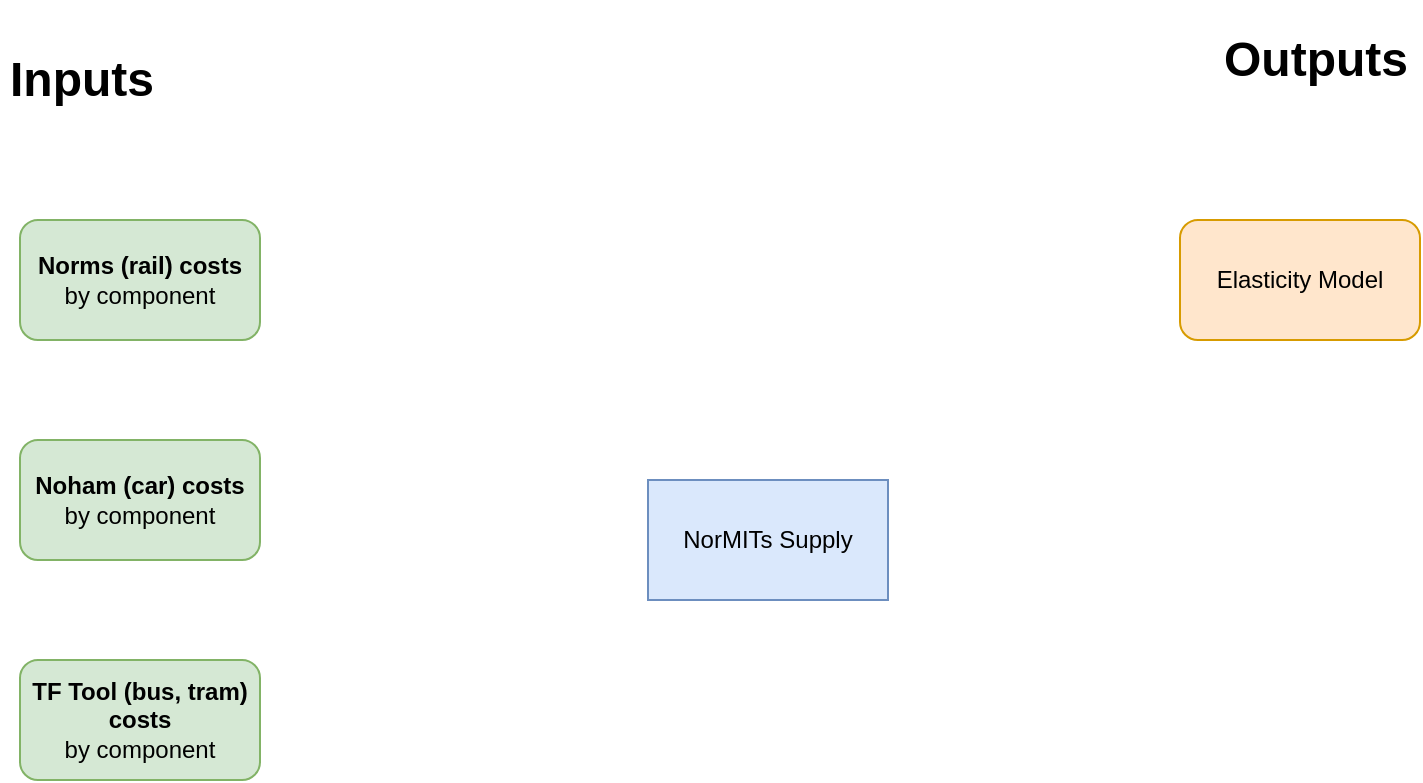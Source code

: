 <mxfile version="14.9.6" type="device"><diagram id="ng6QUe8LsKjFtSb1NZrj" name="Page-1"><mxGraphModel dx="1422" dy="832" grid="1" gridSize="10" guides="1" tooltips="1" connect="1" arrows="1" fold="1" page="1" pageScale="1" pageWidth="827" pageHeight="1169" math="0" shadow="0"><root><mxCell id="0"/><mxCell id="1" parent="0"/><mxCell id="vtY2OY6Wc44oVGDbsz-r-1" value="NorMITs Supply" style="rounded=0;whiteSpace=wrap;html=1;fillColor=#dae8fc;strokeColor=#6c8ebf;" vertex="1" parent="1"><mxGeometry x="354" y="250" width="120" height="60" as="geometry"/></mxCell><mxCell id="vtY2OY6Wc44oVGDbsz-r-2" value="Elasticity Model" style="rounded=1;whiteSpace=wrap;html=1;fillColor=#ffe6cc;strokeColor=#d79b00;" vertex="1" parent="1"><mxGeometry x="620" y="120" width="120" height="60" as="geometry"/></mxCell><mxCell id="vtY2OY6Wc44oVGDbsz-r-3" value="&lt;h1&gt;Outputs&lt;/h1&gt;" style="text;html=1;strokeColor=none;fillColor=none;spacing=5;spacingTop=-20;whiteSpace=wrap;overflow=hidden;rounded=0;" vertex="1" parent="1"><mxGeometry x="637" y="20" width="103" height="40" as="geometry"/></mxCell><mxCell id="vtY2OY6Wc44oVGDbsz-r-4" value="&lt;h1&gt;Inputs&lt;/h1&gt;" style="text;html=1;strokeColor=none;fillColor=none;spacing=5;spacingTop=-20;whiteSpace=wrap;overflow=hidden;rounded=0;" vertex="1" parent="1"><mxGeometry x="30" y="30" width="190" height="40" as="geometry"/></mxCell><mxCell id="vtY2OY6Wc44oVGDbsz-r-7" value="&lt;b&gt;Norms (rail) costs&lt;/b&gt;&lt;br&gt;by component" style="rounded=1;whiteSpace=wrap;html=1;fillColor=#d5e8d4;strokeColor=#82b366;" vertex="1" parent="1"><mxGeometry x="40" y="120" width="120" height="60" as="geometry"/></mxCell><mxCell id="vtY2OY6Wc44oVGDbsz-r-8" value="&lt;b&gt;Noham (car) costs&lt;/b&gt;&lt;br&gt;by component" style="rounded=1;whiteSpace=wrap;html=1;fillColor=#d5e8d4;strokeColor=#82b366;" vertex="1" parent="1"><mxGeometry x="40" y="230" width="120" height="60" as="geometry"/></mxCell><mxCell id="vtY2OY6Wc44oVGDbsz-r-9" value="&lt;b&gt;TF Tool (bus, tram) costs&lt;/b&gt;&lt;br&gt;by component" style="rounded=1;whiteSpace=wrap;html=1;fillColor=#d5e8d4;strokeColor=#82b366;" vertex="1" parent="1"><mxGeometry x="40" y="340" width="120" height="60" as="geometry"/></mxCell></root></mxGraphModel></diagram></mxfile>